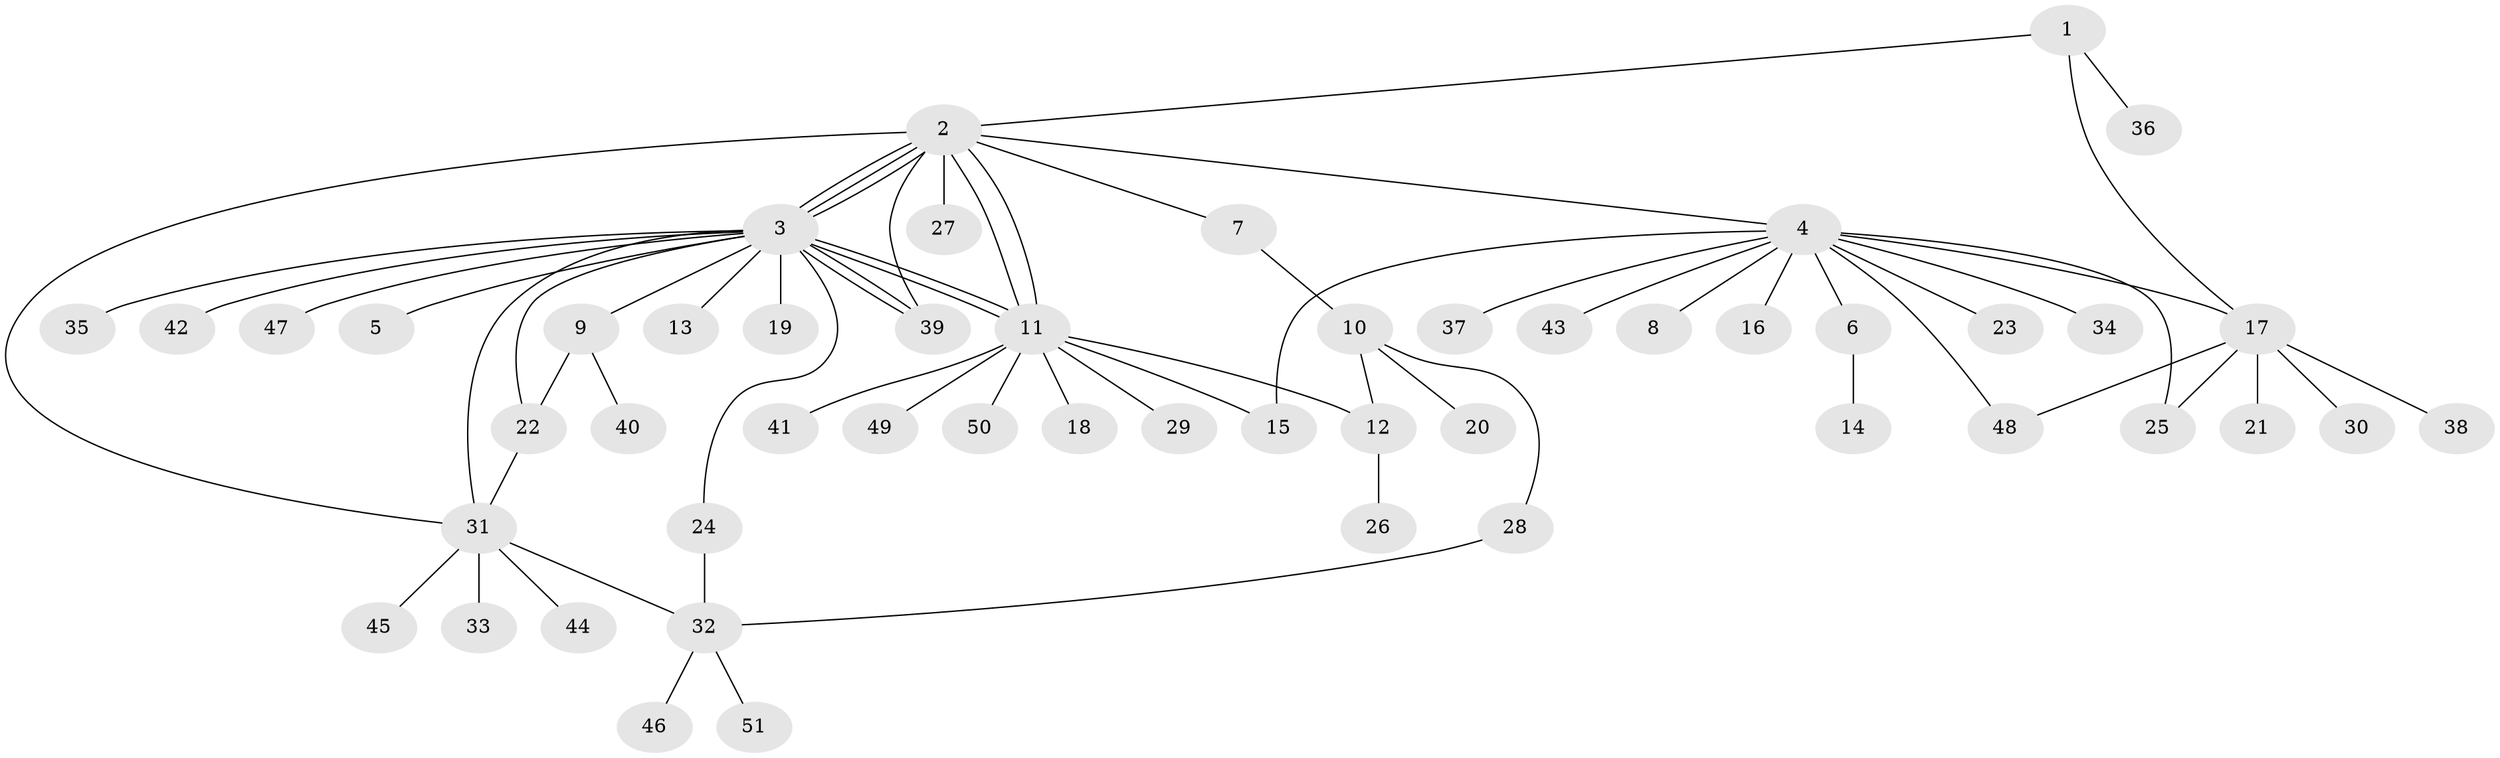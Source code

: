 // Generated by graph-tools (version 1.1) at 2025/48/03/09/25 04:48:00]
// undirected, 51 vertices, 67 edges
graph export_dot {
graph [start="1"]
  node [color=gray90,style=filled];
  1;
  2;
  3;
  4;
  5;
  6;
  7;
  8;
  9;
  10;
  11;
  12;
  13;
  14;
  15;
  16;
  17;
  18;
  19;
  20;
  21;
  22;
  23;
  24;
  25;
  26;
  27;
  28;
  29;
  30;
  31;
  32;
  33;
  34;
  35;
  36;
  37;
  38;
  39;
  40;
  41;
  42;
  43;
  44;
  45;
  46;
  47;
  48;
  49;
  50;
  51;
  1 -- 2;
  1 -- 17;
  1 -- 36;
  2 -- 3;
  2 -- 3;
  2 -- 3;
  2 -- 4;
  2 -- 7;
  2 -- 11;
  2 -- 11;
  2 -- 27;
  2 -- 31;
  2 -- 39;
  3 -- 5;
  3 -- 9;
  3 -- 11;
  3 -- 11;
  3 -- 13;
  3 -- 19;
  3 -- 22;
  3 -- 24;
  3 -- 31;
  3 -- 35;
  3 -- 39;
  3 -- 39;
  3 -- 42;
  3 -- 47;
  4 -- 6;
  4 -- 8;
  4 -- 15;
  4 -- 16;
  4 -- 17;
  4 -- 23;
  4 -- 25;
  4 -- 34;
  4 -- 37;
  4 -- 43;
  4 -- 48;
  6 -- 14;
  7 -- 10;
  9 -- 22;
  9 -- 40;
  10 -- 12;
  10 -- 20;
  10 -- 28;
  11 -- 12;
  11 -- 15;
  11 -- 18;
  11 -- 29;
  11 -- 41;
  11 -- 49;
  11 -- 50;
  12 -- 26;
  17 -- 21;
  17 -- 25;
  17 -- 30;
  17 -- 38;
  17 -- 48;
  22 -- 31;
  24 -- 32;
  28 -- 32;
  31 -- 32;
  31 -- 33;
  31 -- 44;
  31 -- 45;
  32 -- 46;
  32 -- 51;
}
